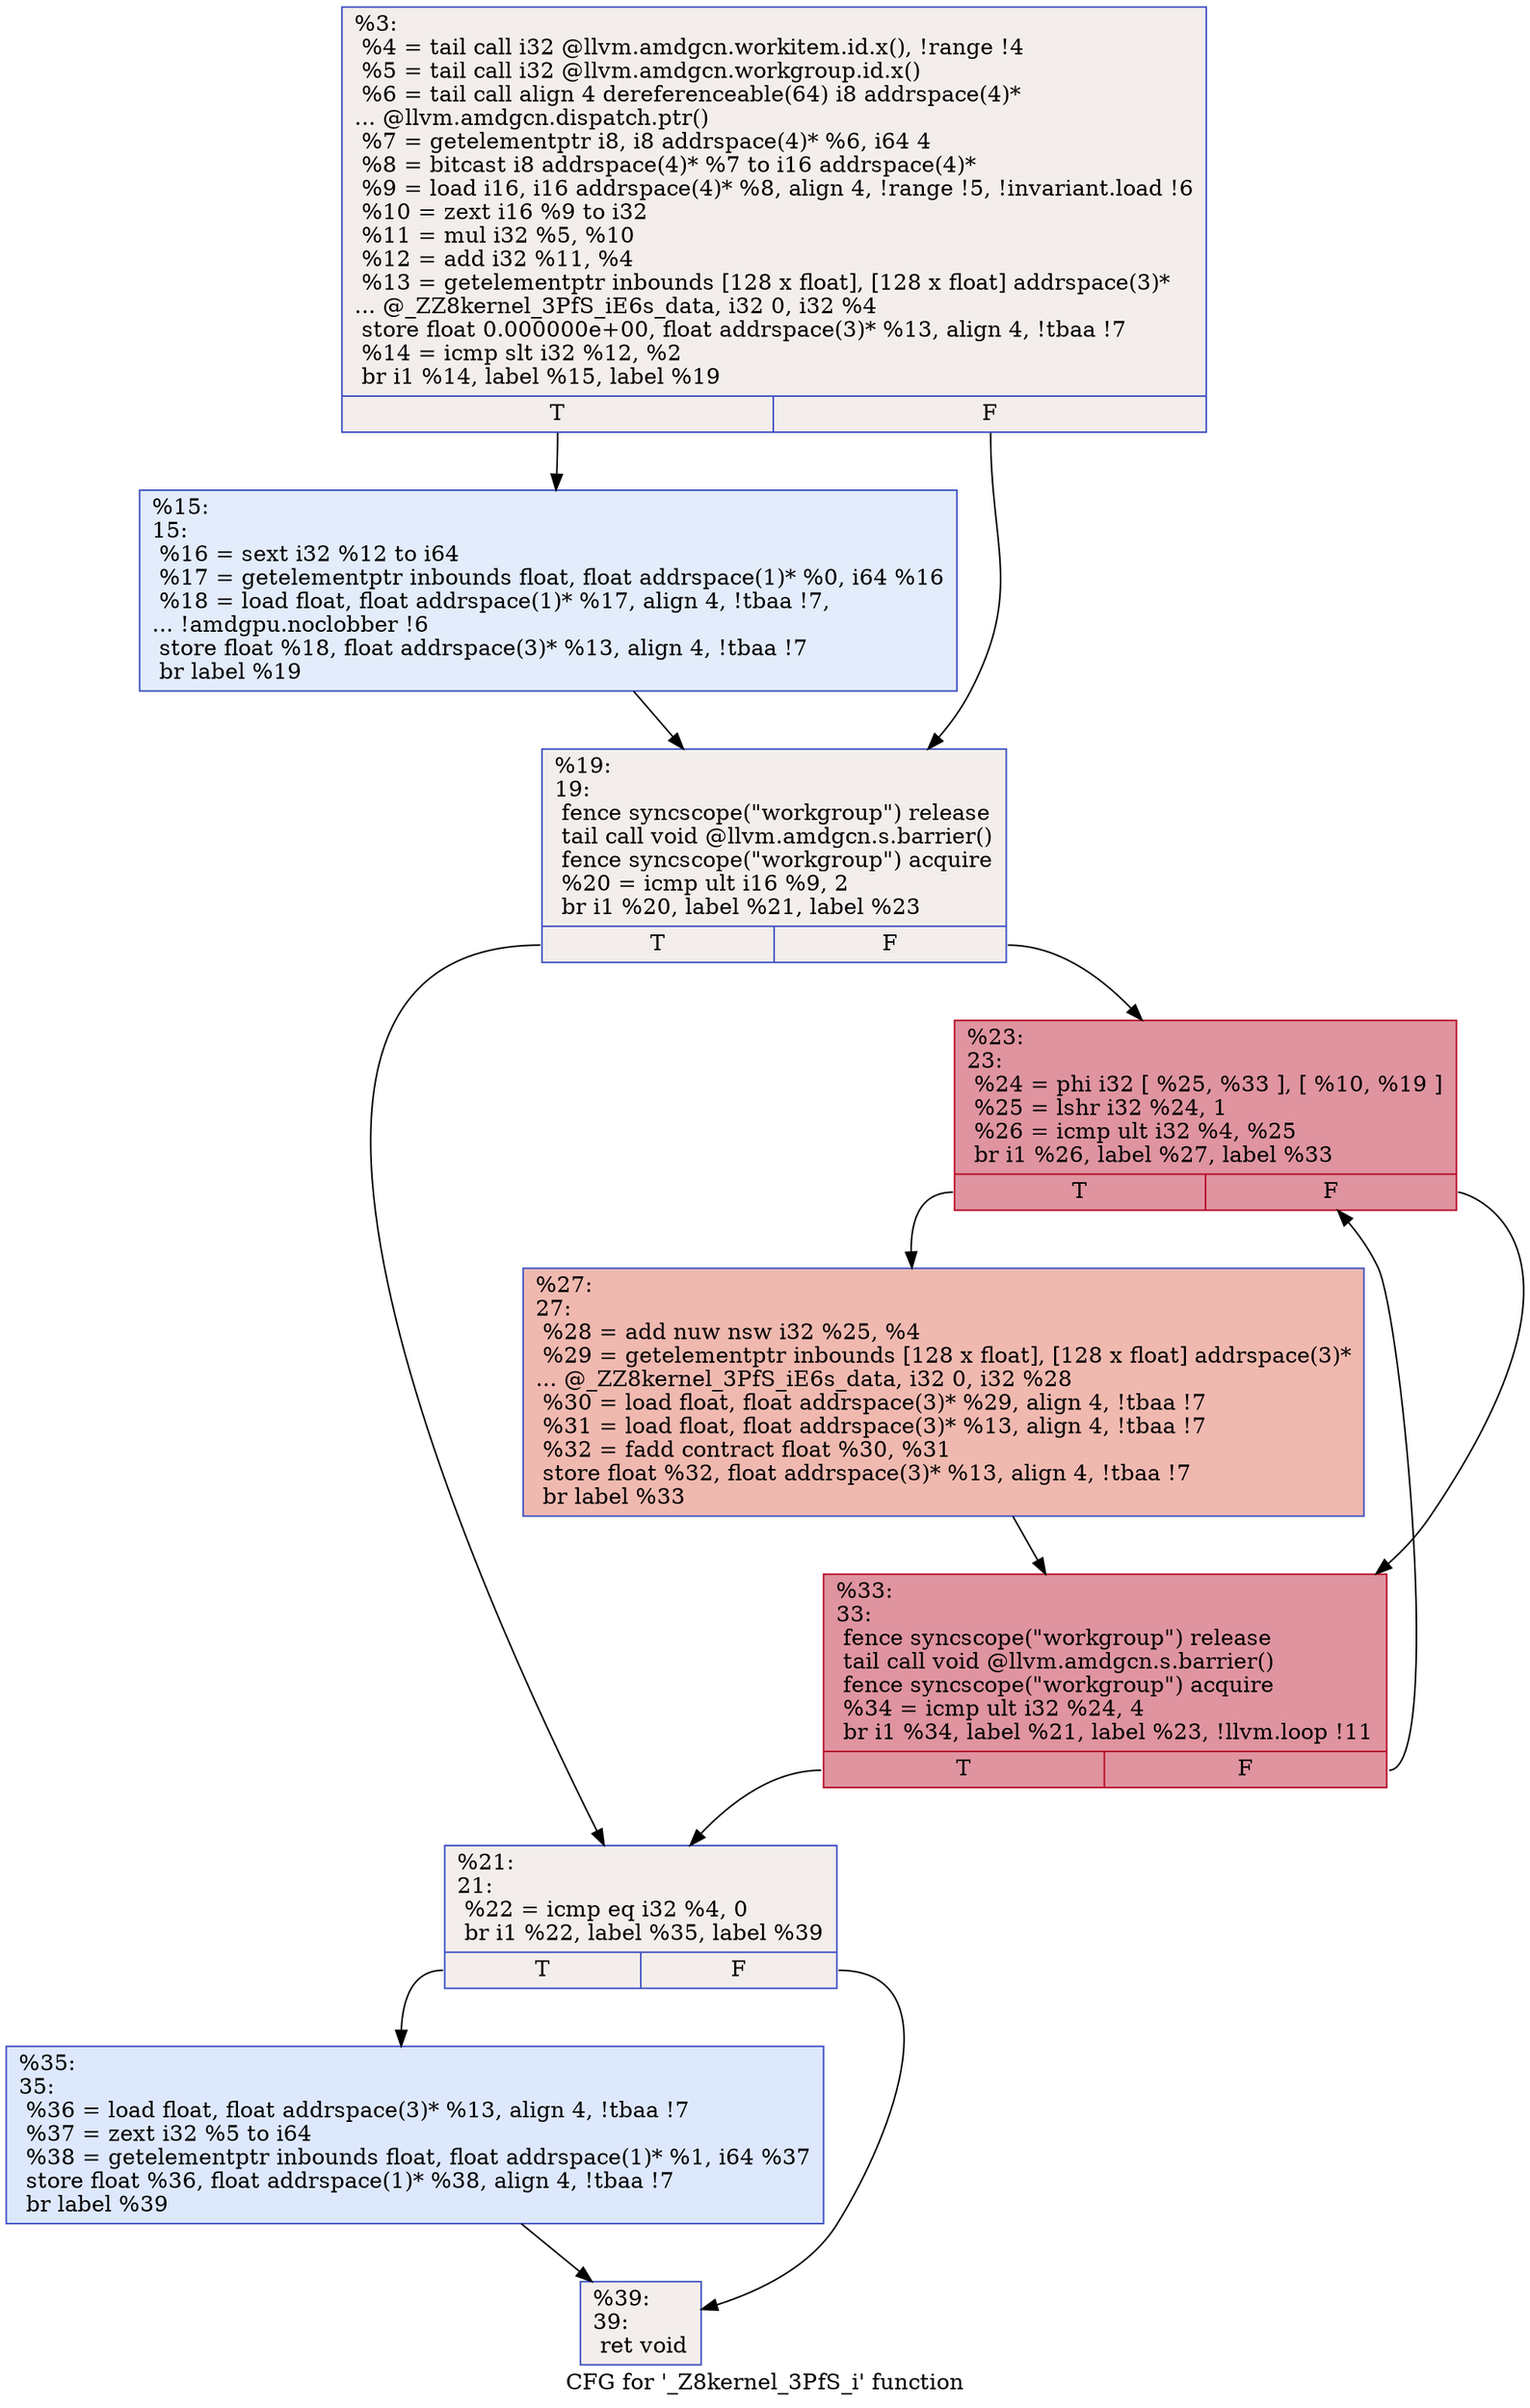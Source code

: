 digraph "CFG for '_Z8kernel_3PfS_i' function" {
	label="CFG for '_Z8kernel_3PfS_i' function";

	Node0x54902f0 [shape=record,color="#3d50c3ff", style=filled, fillcolor="#e3d9d370",label="{%3:\l  %4 = tail call i32 @llvm.amdgcn.workitem.id.x(), !range !4\l  %5 = tail call i32 @llvm.amdgcn.workgroup.id.x()\l  %6 = tail call align 4 dereferenceable(64) i8 addrspace(4)*\l... @llvm.amdgcn.dispatch.ptr()\l  %7 = getelementptr i8, i8 addrspace(4)* %6, i64 4\l  %8 = bitcast i8 addrspace(4)* %7 to i16 addrspace(4)*\l  %9 = load i16, i16 addrspace(4)* %8, align 4, !range !5, !invariant.load !6\l  %10 = zext i16 %9 to i32\l  %11 = mul i32 %5, %10\l  %12 = add i32 %11, %4\l  %13 = getelementptr inbounds [128 x float], [128 x float] addrspace(3)*\l... @_ZZ8kernel_3PfS_iE6s_data, i32 0, i32 %4\l  store float 0.000000e+00, float addrspace(3)* %13, align 4, !tbaa !7\l  %14 = icmp slt i32 %12, %2\l  br i1 %14, label %15, label %19\l|{<s0>T|<s1>F}}"];
	Node0x54902f0:s0 -> Node0x5492f20;
	Node0x54902f0:s1 -> Node0x5492fb0;
	Node0x5492f20 [shape=record,color="#3d50c3ff", style=filled, fillcolor="#bfd3f670",label="{%15:\l15:                                               \l  %16 = sext i32 %12 to i64\l  %17 = getelementptr inbounds float, float addrspace(1)* %0, i64 %16\l  %18 = load float, float addrspace(1)* %17, align 4, !tbaa !7,\l... !amdgpu.noclobber !6\l  store float %18, float addrspace(3)* %13, align 4, !tbaa !7\l  br label %19\l}"];
	Node0x5492f20 -> Node0x5492fb0;
	Node0x5492fb0 [shape=record,color="#3d50c3ff", style=filled, fillcolor="#e3d9d370",label="{%19:\l19:                                               \l  fence syncscope(\"workgroup\") release\l  tail call void @llvm.amdgcn.s.barrier()\l  fence syncscope(\"workgroup\") acquire\l  %20 = icmp ult i16 %9, 2\l  br i1 %20, label %21, label %23\l|{<s0>T|<s1>F}}"];
	Node0x5492fb0:s0 -> Node0x5494380;
	Node0x5492fb0:s1 -> Node0x5494410;
	Node0x5494380 [shape=record,color="#3d50c3ff", style=filled, fillcolor="#e3d9d370",label="{%21:\l21:                                               \l  %22 = icmp eq i32 %4, 0\l  br i1 %22, label %35, label %39\l|{<s0>T|<s1>F}}"];
	Node0x5494380:s0 -> Node0x54945e0;
	Node0x5494380:s1 -> Node0x5494630;
	Node0x5494410 [shape=record,color="#b70d28ff", style=filled, fillcolor="#b70d2870",label="{%23:\l23:                                               \l  %24 = phi i32 [ %25, %33 ], [ %10, %19 ]\l  %25 = lshr i32 %24, 1\l  %26 = icmp ult i32 %4, %25\l  br i1 %26, label %27, label %33\l|{<s0>T|<s1>F}}"];
	Node0x5494410:s0 -> Node0x5494a30;
	Node0x5494410:s1 -> Node0x54947a0;
	Node0x5494a30 [shape=record,color="#3d50c3ff", style=filled, fillcolor="#de614d70",label="{%27:\l27:                                               \l  %28 = add nuw nsw i32 %25, %4\l  %29 = getelementptr inbounds [128 x float], [128 x float] addrspace(3)*\l... @_ZZ8kernel_3PfS_iE6s_data, i32 0, i32 %28\l  %30 = load float, float addrspace(3)* %29, align 4, !tbaa !7\l  %31 = load float, float addrspace(3)* %13, align 4, !tbaa !7\l  %32 = fadd contract float %30, %31\l  store float %32, float addrspace(3)* %13, align 4, !tbaa !7\l  br label %33\l}"];
	Node0x5494a30 -> Node0x54947a0;
	Node0x54947a0 [shape=record,color="#b70d28ff", style=filled, fillcolor="#b70d2870",label="{%33:\l33:                                               \l  fence syncscope(\"workgroup\") release\l  tail call void @llvm.amdgcn.s.barrier()\l  fence syncscope(\"workgroup\") acquire\l  %34 = icmp ult i32 %24, 4\l  br i1 %34, label %21, label %23, !llvm.loop !11\l|{<s0>T|<s1>F}}"];
	Node0x54947a0:s0 -> Node0x5494380;
	Node0x54947a0:s1 -> Node0x5494410;
	Node0x54945e0 [shape=record,color="#3d50c3ff", style=filled, fillcolor="#b2ccfb70",label="{%35:\l35:                                               \l  %36 = load float, float addrspace(3)* %13, align 4, !tbaa !7\l  %37 = zext i32 %5 to i64\l  %38 = getelementptr inbounds float, float addrspace(1)* %1, i64 %37\l  store float %36, float addrspace(1)* %38, align 4, !tbaa !7\l  br label %39\l}"];
	Node0x54945e0 -> Node0x5494630;
	Node0x5494630 [shape=record,color="#3d50c3ff", style=filled, fillcolor="#e3d9d370",label="{%39:\l39:                                               \l  ret void\l}"];
}
